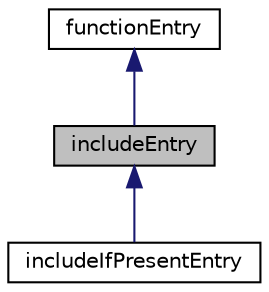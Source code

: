 digraph "includeEntry"
{
  bgcolor="transparent";
  edge [fontname="Helvetica",fontsize="10",labelfontname="Helvetica",labelfontsize="10"];
  node [fontname="Helvetica",fontsize="10",shape=record];
  Node1 [label="includeEntry",height=0.2,width=0.4,color="black", fillcolor="grey75", style="filled", fontcolor="black"];
  Node2 -> Node1 [dir="back",color="midnightblue",fontsize="10",style="solid",fontname="Helvetica"];
  Node2 [label="functionEntry",height=0.2,width=0.4,color="black",URL="$a00866.html",tooltip="A functionEntry causes entries to be added/manipulated on the specified dictionary given an input str..."];
  Node1 -> Node3 [dir="back",color="midnightblue",fontsize="10",style="solid",fontname="Helvetica"];
  Node3 [label="includeIfPresentEntry",height=0.2,width=0.4,color="black",URL="$a01044.html",tooltip="Specify a file to include if it exists. Expects a single string to follow. "];
}

